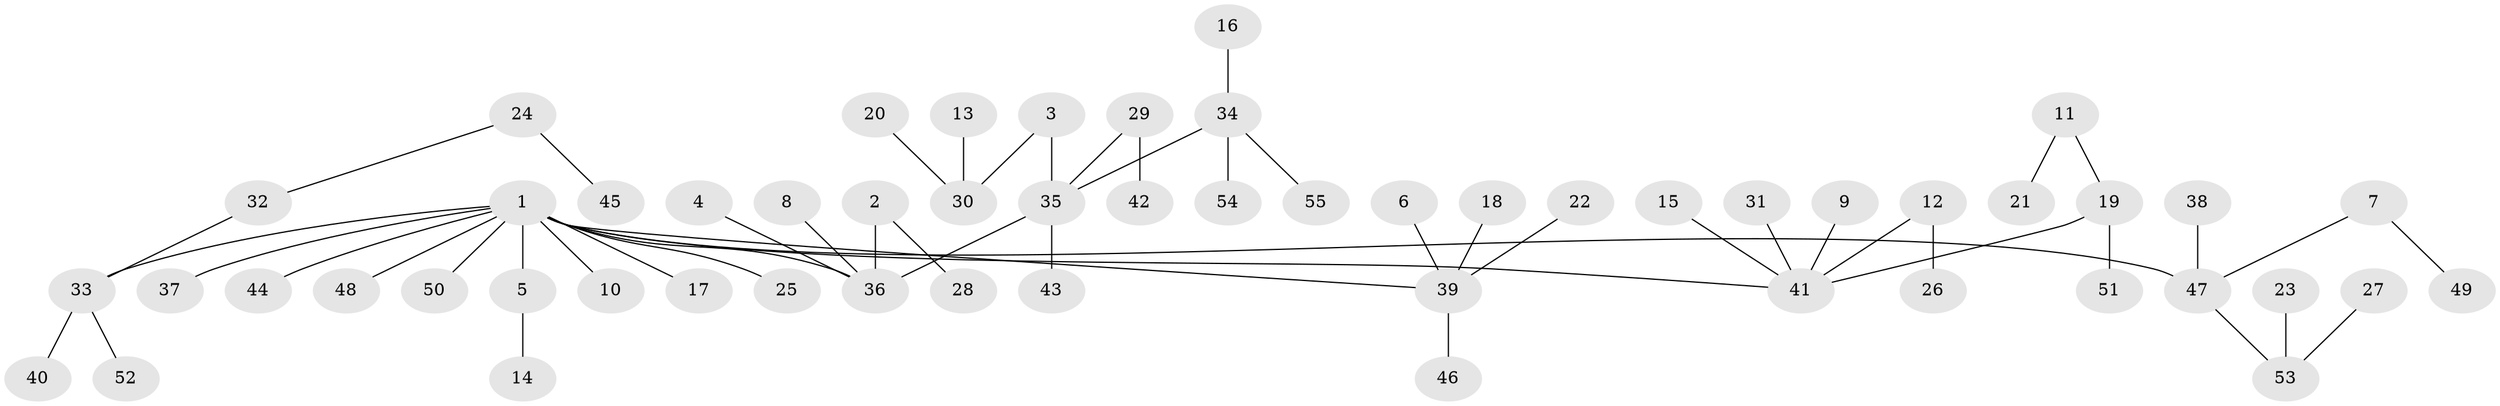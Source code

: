// original degree distribution, {7: 0.03669724770642202, 3: 0.11009174311926606, 4: 0.045871559633027525, 2: 0.27522935779816515, 6: 0.01834862385321101, 5: 0.009174311926605505, 1: 0.5045871559633027}
// Generated by graph-tools (version 1.1) at 2025/26/03/09/25 03:26:25]
// undirected, 55 vertices, 54 edges
graph export_dot {
graph [start="1"]
  node [color=gray90,style=filled];
  1;
  2;
  3;
  4;
  5;
  6;
  7;
  8;
  9;
  10;
  11;
  12;
  13;
  14;
  15;
  16;
  17;
  18;
  19;
  20;
  21;
  22;
  23;
  24;
  25;
  26;
  27;
  28;
  29;
  30;
  31;
  32;
  33;
  34;
  35;
  36;
  37;
  38;
  39;
  40;
  41;
  42;
  43;
  44;
  45;
  46;
  47;
  48;
  49;
  50;
  51;
  52;
  53;
  54;
  55;
  1 -- 5 [weight=1.0];
  1 -- 10 [weight=1.0];
  1 -- 17 [weight=1.0];
  1 -- 25 [weight=1.0];
  1 -- 33 [weight=1.0];
  1 -- 36 [weight=1.0];
  1 -- 37 [weight=1.0];
  1 -- 39 [weight=1.0];
  1 -- 41 [weight=1.0];
  1 -- 44 [weight=1.0];
  1 -- 47 [weight=1.0];
  1 -- 48 [weight=1.0];
  1 -- 50 [weight=1.0];
  2 -- 28 [weight=1.0];
  2 -- 36 [weight=1.0];
  3 -- 30 [weight=1.0];
  3 -- 35 [weight=1.0];
  4 -- 36 [weight=1.0];
  5 -- 14 [weight=1.0];
  6 -- 39 [weight=1.0];
  7 -- 47 [weight=1.0];
  7 -- 49 [weight=1.0];
  8 -- 36 [weight=1.0];
  9 -- 41 [weight=1.0];
  11 -- 19 [weight=1.0];
  11 -- 21 [weight=1.0];
  12 -- 26 [weight=1.0];
  12 -- 41 [weight=1.0];
  13 -- 30 [weight=1.0];
  15 -- 41 [weight=1.0];
  16 -- 34 [weight=1.0];
  18 -- 39 [weight=1.0];
  19 -- 41 [weight=1.0];
  19 -- 51 [weight=1.0];
  20 -- 30 [weight=1.0];
  22 -- 39 [weight=1.0];
  23 -- 53 [weight=1.0];
  24 -- 32 [weight=1.0];
  24 -- 45 [weight=1.0];
  27 -- 53 [weight=1.0];
  29 -- 35 [weight=1.0];
  29 -- 42 [weight=1.0];
  31 -- 41 [weight=1.0];
  32 -- 33 [weight=1.0];
  33 -- 40 [weight=1.0];
  33 -- 52 [weight=1.0];
  34 -- 35 [weight=1.0];
  34 -- 54 [weight=1.0];
  34 -- 55 [weight=1.0];
  35 -- 36 [weight=1.0];
  35 -- 43 [weight=1.0];
  38 -- 47 [weight=1.0];
  39 -- 46 [weight=1.0];
  47 -- 53 [weight=1.0];
}
